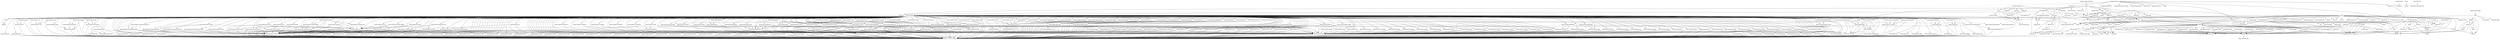 digraph depends {
    node [shape=plaintext]
"alsa-utils-alsamixer" -> "libasound2";
"alsa-utils-alsamixer" -> "libformw5";
"alsa-utils-alsamixer" -> "libmenuw5";
"alsa-utils-alsamixer" -> "libncursesw5";
"alsa-utils-alsamixer" -> "libpanelw5";
"alsa-utils-alsamixer" -> "libtinfo5";
"angstrom-feed-configs" -> "opkg" [style=dotted];
"angstrom-packagegroup-boot" -> "angstrom-version";
"angstrom-packagegroup-boot" -> "packagegroup-boot";
"avahi-daemon" -> "base-files";
"avahi-daemon" -> "base-passwd";
"avahi-daemon" -> "libavahi-common3";
"avahi-daemon" -> "libavahi-core7";
"avahi-daemon" -> "libcap2";
"avahi-daemon" -> "libdaemon0";
"avahi-daemon" -> "libdbus-1-3";
"avahi-daemon" -> "libexpat1";
"avahi-daemon" -> "libnss-mdns" [style=dotted];
"avahi-daemon" -> "shadow";
"avahi-utils" -> "libavahi-client3";
"avahi-utils" -> "libavahi-common3";
"bluez5" -> "libdbus-1-3";
"bluez5" -> "libglib-2.0-0";
"bluez5" -> "libreadline6";
"bluez5" -> "libudev1";
"busybox" -> "busybox-syslog" [style=dotted];
"busybox" -> "busybox-udhcpc" [style=dotted];
"busybox" -> "update-alternatives-opkg";
"busybox-syslog" -> "update-alternatives-opkg";
"connman" -> "bluez5";
"connman" -> "connman-conf" [style=dotted];
"connman" -> "dbus-1";
"connman" -> "iptables";
"connman" -> "libdbus-1-3";
"connman" -> "libglib-2.0-0";
"connman" -> "libgnutls28";
"connman" -> "ofono";
"connman" -> "wpa-supplicant";
"connman-angstrom-settings" -> "connman";
"connman-client" -> "libdbus-1-3";
"connman-client" -> "libglib-2.0-0";
"connman-client" -> "libreadline6";
"cpufreq-tweaks" -> "cpufrequtils";
"dbus-1" -> "base-files";
"dbus-1" -> "base-passwd";
"dbus-1" -> "libdbus-1-3";
"dbus-1" -> "libexpat1";
"dbus-1" -> "libx11-6";
"dbus-1" -> "shadow";
"e2fsprogs-e2fsck" -> "libblkid1";
"e2fsprogs-e2fsck" -> "libcom-err2";
"e2fsprogs-e2fsck" -> "libe2p2";
"e2fsprogs-e2fsck" -> "libext2fs2";
"e2fsprogs-e2fsck" -> "libuuid1";
"fixmac" -> "ranpwd";
"htop" -> "libncursesw5";
"htop" -> "libtinfo5";
"htop" -> "ncurses-terminfo";
"iptables" -> "kernel-module-ip-tables" [style=dotted];
"iptables" -> "kernel-module-ipt-masquerade" [style=dotted];
"iptables" -> "kernel-module-iptable-filter" [style=dotted];
"iptables" -> "kernel-module-iptable-nat" [style=dotted];
"iptables" -> "kernel-module-nf-conntrack" [style=dotted];
"iptables" -> "kernel-module-nf-conntrack-ipv4" [style=dotted];
"iptables" -> "kernel-module-nf-defrag-ipv4" [style=dotted];
"iptables" -> "kernel-module-nf-nat" [style=dotted];
"iptables" -> "kernel-module-x-tables" [style=dotted];
"iw" -> "libnl-3-200";
"iw" -> "libnl-3-genl";
"kbd" -> "update-alternatives-opkg";
"kernel" -> "kernel-4.1.15-yocto-standard";
"kernel-module-8021q" -> "kernel-4.1.15-yocto-standard";
"kernel-module-act-mirred" -> "kernel-4.1.15-yocto-standard";
"kernel-module-af-key" -> "kernel-4.1.15-yocto-standard";
"kernel-module-ah4" -> "kernel-4.1.15-yocto-standard";
"kernel-module-ansi-cprng" -> "kernel-4.1.15-yocto-standard";
"kernel-module-anubis" -> "kernel-4.1.15-yocto-standard";
"kernel-module-arc4" -> "kernel-4.1.15-yocto-standard";
"kernel-module-arp-tables" -> "kernel-4.1.15-yocto-standard";
"kernel-module-arp-tables" -> "kernel-module-x-tables";
"kernel-module-arpt-mangle" -> "kernel-4.1.15-yocto-standard";
"kernel-module-arpt-mangle" -> "kernel-module-x-tables";
"kernel-module-arptable-filter" -> "kernel-4.1.15-yocto-standard";
"kernel-module-arptable-filter" -> "kernel-module-arp-tables";
"kernel-module-arptable-filter" -> "kernel-module-x-tables";
"kernel-module-binfmt-misc" -> "kernel-4.1.15-yocto-standard";
"kernel-module-blowfish-common" -> "kernel-4.1.15-yocto-standard";
"kernel-module-blowfish-generic" -> "kernel-4.1.15-yocto-standard";
"kernel-module-blowfish-generic" -> "kernel-module-blowfish-common";
"kernel-module-bonding" -> "kernel-4.1.15-yocto-standard";
"kernel-module-br-netfilter" -> "kernel-4.1.15-yocto-standard";
"kernel-module-br-netfilter" -> "kernel-module-bridge";
"kernel-module-br-netfilter" -> "kernel-module-llc";
"kernel-module-br-netfilter" -> "kernel-module-stp";
"kernel-module-bridge" -> "kernel-4.1.15-yocto-standard";
"kernel-module-bridge" -> "kernel-module-llc";
"kernel-module-bridge" -> "kernel-module-stp";
"kernel-module-bsd-comp" -> "kernel-4.1.15-yocto-standard";
"kernel-module-bsd-comp" -> "kernel-module-ppp-generic";
"kernel-module-bsd-comp" -> "kernel-module-slhc";
"kernel-module-camellia-generic" -> "kernel-4.1.15-yocto-standard";
"kernel-module-cast-common" -> "kernel-4.1.15-yocto-standard";
"kernel-module-cast5-generic" -> "kernel-4.1.15-yocto-standard";
"kernel-module-cast5-generic" -> "kernel-module-cast-common";
"kernel-module-cast6-generic" -> "kernel-4.1.15-yocto-standard";
"kernel-module-cast6-generic" -> "kernel-module-cast-common";
"kernel-module-cdrom" -> "kernel-4.1.15-yocto-standard";
"kernel-module-cifs" -> "kernel-4.1.15-yocto-standard";
"kernel-module-cmac" -> "kernel-4.1.15-yocto-standard";
"kernel-module-configfs" -> "kernel-4.1.15-yocto-standard";
"kernel-module-crc-ccitt" -> "kernel-4.1.15-yocto-standard";
"kernel-module-crypto-null" -> "kernel-4.1.15-yocto-standard";
"kernel-module-cryptoloop" -> "kernel-4.1.15-yocto-standard";
"kernel-module-cryptoloop" -> "kernel-module-loop";
"kernel-module-ctr" -> "kernel-4.1.15-yocto-standard";
"kernel-module-cuse" -> "kernel-4.1.15-yocto-standard";
"kernel-module-cuse" -> "kernel-module-fuse";
"kernel-module-deflate" -> "kernel-4.1.15-yocto-standard";
"kernel-module-dummy" -> "kernel-4.1.15-yocto-standard";
"kernel-module-ebt-802-3" -> "kernel-4.1.15-yocto-standard";
"kernel-module-ebt-802-3" -> "kernel-module-x-tables";
"kernel-module-ebt-among" -> "kernel-4.1.15-yocto-standard";
"kernel-module-ebt-among" -> "kernel-module-x-tables";
"kernel-module-ebt-arp" -> "kernel-4.1.15-yocto-standard";
"kernel-module-ebt-arp" -> "kernel-module-x-tables";
"kernel-module-ebt-arpreply" -> "kernel-4.1.15-yocto-standard";
"kernel-module-ebt-arpreply" -> "kernel-module-x-tables";
"kernel-module-ebt-dnat" -> "kernel-4.1.15-yocto-standard";
"kernel-module-ebt-dnat" -> "kernel-module-x-tables";
"kernel-module-ebt-ip" -> "kernel-4.1.15-yocto-standard";
"kernel-module-ebt-ip" -> "kernel-module-x-tables";
"kernel-module-ebt-ip6" -> "kernel-4.1.15-yocto-standard";
"kernel-module-ebt-ip6" -> "kernel-module-x-tables";
"kernel-module-ebt-limit" -> "kernel-4.1.15-yocto-standard";
"kernel-module-ebt-limit" -> "kernel-module-x-tables";
"kernel-module-ebt-log" -> "kernel-4.1.15-yocto-standard";
"kernel-module-ebt-log" -> "kernel-module-x-tables";
"kernel-module-ebt-mark" -> "kernel-4.1.15-yocto-standard";
"kernel-module-ebt-mark" -> "kernel-module-x-tables";
"kernel-module-ebt-mark-m" -> "kernel-4.1.15-yocto-standard";
"kernel-module-ebt-mark-m" -> "kernel-module-x-tables";
"kernel-module-ebt-nflog" -> "kernel-4.1.15-yocto-standard";
"kernel-module-ebt-nflog" -> "kernel-module-x-tables";
"kernel-module-ebt-pkttype" -> "kernel-4.1.15-yocto-standard";
"kernel-module-ebt-pkttype" -> "kernel-module-x-tables";
"kernel-module-ebt-redirect" -> "kernel-4.1.15-yocto-standard";
"kernel-module-ebt-redirect" -> "kernel-module-x-tables";
"kernel-module-ebt-snat" -> "kernel-4.1.15-yocto-standard";
"kernel-module-ebt-snat" -> "kernel-module-x-tables";
"kernel-module-ebt-stp" -> "kernel-4.1.15-yocto-standard";
"kernel-module-ebt-stp" -> "kernel-module-x-tables";
"kernel-module-ebt-vlan" -> "kernel-4.1.15-yocto-standard";
"kernel-module-ebt-vlan" -> "kernel-module-x-tables";
"kernel-module-ebtable-broute" -> "kernel-4.1.15-yocto-standard";
"kernel-module-ebtable-broute" -> "kernel-module-bridge";
"kernel-module-ebtable-broute" -> "kernel-module-ebtables";
"kernel-module-ebtable-broute" -> "kernel-module-llc";
"kernel-module-ebtable-broute" -> "kernel-module-stp";
"kernel-module-ebtable-broute" -> "kernel-module-x-tables";
"kernel-module-ebtable-filter" -> "kernel-4.1.15-yocto-standard";
"kernel-module-ebtable-filter" -> "kernel-module-ebtables";
"kernel-module-ebtable-filter" -> "kernel-module-x-tables";
"kernel-module-ebtable-nat" -> "kernel-4.1.15-yocto-standard";
"kernel-module-ebtable-nat" -> "kernel-module-ebtables";
"kernel-module-ebtable-nat" -> "kernel-module-x-tables";
"kernel-module-ebtables" -> "kernel-4.1.15-yocto-standard";
"kernel-module-ebtables" -> "kernel-module-x-tables";
"kernel-module-ecb" -> "kernel-4.1.15-yocto-standard";
"kernel-module-esp4" -> "kernel-4.1.15-yocto-standard";
"kernel-module-fuse" -> "kernel-4.1.15-yocto-standard";
"kernel-module-gre" -> "kernel-4.1.15-yocto-standard";
"kernel-module-i2c-core" -> "kernel-4.1.15-yocto-standard";
"kernel-module-i2c-dev" -> "kernel-4.1.15-yocto-standard";
"kernel-module-i2c-dev" -> "kernel-module-i2c-core";
"kernel-module-i2c-piix4" -> "kernel-4.1.15-yocto-standard";
"kernel-module-i2c-piix4" -> "kernel-module-i2c-core";
"kernel-module-ip-gre" -> "kernel-4.1.15-yocto-standard";
"kernel-module-ip-gre" -> "kernel-module-gre";
"kernel-module-ip-tables" -> "kernel-4.1.15-yocto-standard";
"kernel-module-ip-tables" -> "kernel-module-x-tables";
"kernel-module-ip6-tables" -> "kernel-4.1.15-yocto-standard";
"kernel-module-ip6-tables" -> "kernel-module-x-tables";
"kernel-module-ip6-tunnel" -> "kernel-4.1.15-yocto-standard";
"kernel-module-ip6-tunnel" -> "kernel-module-tunnel6";
"kernel-module-ip6-udp-tunnel" -> "kernel-4.1.15-yocto-standard";
"kernel-module-ip6t-eui64" -> "kernel-4.1.15-yocto-standard";
"kernel-module-ip6t-eui64" -> "kernel-module-x-tables";
"kernel-module-ip6t-frag" -> "kernel-4.1.15-yocto-standard";
"kernel-module-ip6t-frag" -> "kernel-module-x-tables";
"kernel-module-ip6t-hbh" -> "kernel-4.1.15-yocto-standard";
"kernel-module-ip6t-hbh" -> "kernel-module-x-tables";
"kernel-module-ip6t-ipv6header" -> "kernel-4.1.15-yocto-standard";
"kernel-module-ip6t-ipv6header" -> "kernel-module-x-tables";
"kernel-module-ip6t-rt" -> "kernel-4.1.15-yocto-standard";
"kernel-module-ip6t-rt" -> "kernel-module-x-tables";
"kernel-module-ip6table-filter" -> "kernel-4.1.15-yocto-standard";
"kernel-module-ip6table-filter" -> "kernel-module-ip6-tables";
"kernel-module-ip6table-filter" -> "kernel-module-x-tables";
"kernel-module-ip6table-mangle" -> "kernel-4.1.15-yocto-standard";
"kernel-module-ip6table-mangle" -> "kernel-module-ip6-tables";
"kernel-module-ip6table-mangle" -> "kernel-module-x-tables";
"kernel-module-ip6table-raw" -> "kernel-4.1.15-yocto-standard";
"kernel-module-ip6table-raw" -> "kernel-module-ip6-tables";
"kernel-module-ip6table-raw" -> "kernel-module-x-tables";
"kernel-module-ipcomp" -> "kernel-4.1.15-yocto-standard";
"kernel-module-ipcomp" -> "kernel-module-xfrm-ipcomp";
"kernel-module-ipcomp6" -> "kernel-4.1.15-yocto-standard";
"kernel-module-ipcomp6" -> "kernel-module-tunnel6";
"kernel-module-ipcomp6" -> "kernel-module-xfrm-ipcomp";
"kernel-module-ipcomp6" -> "kernel-module-xfrm6-tunnel";
"kernel-module-ipip" -> "kernel-4.1.15-yocto-standard";
"kernel-module-ipt-ah" -> "kernel-4.1.15-yocto-standard";
"kernel-module-ipt-ah" -> "kernel-module-x-tables";
"kernel-module-ipt-clusterip" -> "kernel-4.1.15-yocto-standard";
"kernel-module-ipt-clusterip" -> "kernel-module-nf-conntrack";
"kernel-module-ipt-clusterip" -> "kernel-module-x-tables";
"kernel-module-ipt-ecn" -> "kernel-4.1.15-yocto-standard";
"kernel-module-ipt-ecn" -> "kernel-module-x-tables";
"kernel-module-ipt-reject" -> "kernel-4.1.15-yocto-standard";
"kernel-module-ipt-reject" -> "kernel-module-nf-reject-ipv4";
"kernel-module-ipt-reject" -> "kernel-module-x-tables";
"kernel-module-iptable-filter" -> "kernel-4.1.15-yocto-standard";
"kernel-module-iptable-filter" -> "kernel-module-ip-tables";
"kernel-module-iptable-filter" -> "kernel-module-x-tables";
"kernel-module-iptable-mangle" -> "kernel-4.1.15-yocto-standard";
"kernel-module-iptable-mangle" -> "kernel-module-ip-tables";
"kernel-module-iptable-mangle" -> "kernel-module-x-tables";
"kernel-module-iptable-raw" -> "kernel-4.1.15-yocto-standard";
"kernel-module-iptable-raw" -> "kernel-module-ip-tables";
"kernel-module-iptable-raw" -> "kernel-module-x-tables";
"kernel-module-khazad" -> "kernel-4.1.15-yocto-standard";
"kernel-module-libcrc32c" -> "kernel-4.1.15-yocto-standard";
"kernel-module-llc" -> "kernel-4.1.15-yocto-standard";
"kernel-module-loop" -> "kernel-4.1.15-yocto-standard";
"kernel-module-md4" -> "kernel-4.1.15-yocto-standard";
"kernel-module-michael-mic" -> "kernel-4.1.15-yocto-standard";
"kernel-module-nbd" -> "kernel-4.1.15-yocto-standard";
"kernel-module-nf-conntrack" -> "kernel-4.1.15-yocto-standard";
"kernel-module-nf-conntrack-amanda" -> "kernel-4.1.15-yocto-standard";
"kernel-module-nf-conntrack-amanda" -> "kernel-module-nf-conntrack";
"kernel-module-nf-conntrack-broadcast" -> "kernel-4.1.15-yocto-standard";
"kernel-module-nf-conntrack-broadcast" -> "kernel-module-nf-conntrack";
"kernel-module-nf-conntrack-ftp" -> "kernel-4.1.15-yocto-standard";
"kernel-module-nf-conntrack-ftp" -> "kernel-module-nf-conntrack";
"kernel-module-nf-conntrack-h323" -> "kernel-4.1.15-yocto-standard";
"kernel-module-nf-conntrack-h323" -> "kernel-module-nf-conntrack";
"kernel-module-nf-conntrack-ipv4" -> "kernel-4.1.15-yocto-standard";
"kernel-module-nf-conntrack-ipv4" -> "kernel-module-nf-conntrack";
"kernel-module-nf-conntrack-ipv4" -> "kernel-module-nf-defrag-ipv4";
"kernel-module-nf-conntrack-irc" -> "kernel-4.1.15-yocto-standard";
"kernel-module-nf-conntrack-irc" -> "kernel-module-nf-conntrack";
"kernel-module-nf-conntrack-netbios-ns" -> "kernel-4.1.15-yocto-standard";
"kernel-module-nf-conntrack-netbios-ns" -> "kernel-module-nf-conntrack";
"kernel-module-nf-conntrack-netbios-ns" -> "kernel-module-nf-conntrack-broadcast";
"kernel-module-nf-conntrack-netlink" -> "kernel-4.1.15-yocto-standard";
"kernel-module-nf-conntrack-netlink" -> "kernel-module-nf-conntrack";
"kernel-module-nf-conntrack-netlink" -> "kernel-module-nfnetlink";
"kernel-module-nf-conntrack-pptp" -> "kernel-4.1.15-yocto-standard";
"kernel-module-nf-conntrack-pptp" -> "kernel-module-nf-conntrack";
"kernel-module-nf-conntrack-pptp" -> "kernel-module-nf-conntrack-proto-gre";
"kernel-module-nf-conntrack-proto-gre" -> "kernel-4.1.15-yocto-standard";
"kernel-module-nf-conntrack-proto-gre" -> "kernel-module-nf-conntrack";
"kernel-module-nf-conntrack-proto-sctp" -> "kernel-4.1.15-yocto-standard";
"kernel-module-nf-conntrack-proto-sctp" -> "kernel-module-nf-conntrack";
"kernel-module-nf-conntrack-proto-udplite" -> "kernel-4.1.15-yocto-standard";
"kernel-module-nf-conntrack-proto-udplite" -> "kernel-module-nf-conntrack";
"kernel-module-nf-conntrack-sane" -> "kernel-4.1.15-yocto-standard";
"kernel-module-nf-conntrack-sane" -> "kernel-module-nf-conntrack";
"kernel-module-nf-conntrack-sip" -> "kernel-4.1.15-yocto-standard";
"kernel-module-nf-conntrack-sip" -> "kernel-module-nf-conntrack";
"kernel-module-nf-conntrack-tftp" -> "kernel-4.1.15-yocto-standard";
"kernel-module-nf-conntrack-tftp" -> "kernel-module-nf-conntrack";
"kernel-module-nf-defrag-ipv4" -> "kernel-4.1.15-yocto-standard";
"kernel-module-nf-nat" -> "kernel-4.1.15-yocto-standard";
"kernel-module-nf-nat" -> "kernel-module-nf-conntrack";
"kernel-module-nf-nat-amanda" -> "kernel-4.1.15-yocto-standard";
"kernel-module-nf-nat-amanda" -> "kernel-module-nf-conntrack";
"kernel-module-nf-nat-amanda" -> "kernel-module-nf-conntrack-amanda";
"kernel-module-nf-nat-amanda" -> "kernel-module-nf-nat";
"kernel-module-nf-nat-ftp" -> "kernel-4.1.15-yocto-standard";
"kernel-module-nf-nat-ftp" -> "kernel-module-nf-conntrack";
"kernel-module-nf-nat-ftp" -> "kernel-module-nf-conntrack-ftp";
"kernel-module-nf-nat-ftp" -> "kernel-module-nf-nat";
"kernel-module-nf-nat-h323" -> "kernel-4.1.15-yocto-standard";
"kernel-module-nf-nat-h323" -> "kernel-module-nf-conntrack";
"kernel-module-nf-nat-h323" -> "kernel-module-nf-conntrack-h323";
"kernel-module-nf-nat-h323" -> "kernel-module-nf-nat";
"kernel-module-nf-nat-ipv4" -> "kernel-4.1.15-yocto-standard";
"kernel-module-nf-nat-ipv4" -> "kernel-module-nf-conntrack";
"kernel-module-nf-nat-ipv4" -> "kernel-module-nf-nat";
"kernel-module-nf-nat-irc" -> "kernel-4.1.15-yocto-standard";
"kernel-module-nf-nat-irc" -> "kernel-module-nf-conntrack";
"kernel-module-nf-nat-irc" -> "kernel-module-nf-conntrack-irc";
"kernel-module-nf-nat-irc" -> "kernel-module-nf-nat";
"kernel-module-nf-nat-pptp" -> "kernel-4.1.15-yocto-standard";
"kernel-module-nf-nat-pptp" -> "kernel-module-nf-conntrack";
"kernel-module-nf-nat-pptp" -> "kernel-module-nf-conntrack-pptp";
"kernel-module-nf-nat-pptp" -> "kernel-module-nf-conntrack-proto-gre";
"kernel-module-nf-nat-pptp" -> "kernel-module-nf-nat";
"kernel-module-nf-nat-pptp" -> "kernel-module-nf-nat-proto-gre";
"kernel-module-nf-nat-proto-gre" -> "kernel-4.1.15-yocto-standard";
"kernel-module-nf-nat-proto-gre" -> "kernel-module-nf-conntrack";
"kernel-module-nf-nat-proto-gre" -> "kernel-module-nf-nat";
"kernel-module-nf-nat-proto-sctp" -> "kernel-4.1.15-yocto-standard";
"kernel-module-nf-nat-proto-sctp" -> "kernel-module-libcrc32c";
"kernel-module-nf-nat-proto-sctp" -> "kernel-module-nf-conntrack";
"kernel-module-nf-nat-proto-sctp" -> "kernel-module-nf-nat";
"kernel-module-nf-nat-proto-udplite" -> "kernel-4.1.15-yocto-standard";
"kernel-module-nf-nat-proto-udplite" -> "kernel-module-nf-conntrack";
"kernel-module-nf-nat-proto-udplite" -> "kernel-module-nf-nat";
"kernel-module-nf-nat-sip" -> "kernel-4.1.15-yocto-standard";
"kernel-module-nf-nat-sip" -> "kernel-module-nf-conntrack";
"kernel-module-nf-nat-sip" -> "kernel-module-nf-conntrack-sip";
"kernel-module-nf-nat-sip" -> "kernel-module-nf-nat";
"kernel-module-nf-nat-tftp" -> "kernel-4.1.15-yocto-standard";
"kernel-module-nf-nat-tftp" -> "kernel-module-nf-conntrack";
"kernel-module-nf-nat-tftp" -> "kernel-module-nf-conntrack-tftp";
"kernel-module-nf-nat-tftp" -> "kernel-module-nf-nat";
"kernel-module-nf-reject-ipv4" -> "kernel-4.1.15-yocto-standard";
"kernel-module-nfnetlink" -> "kernel-4.1.15-yocto-standard";
"kernel-module-nfnetlink-log" -> "kernel-4.1.15-yocto-standard";
"kernel-module-nfnetlink-log" -> "kernel-module-nfnetlink";
"kernel-module-nfnetlink-queue" -> "kernel-4.1.15-yocto-standard";
"kernel-module-nfnetlink-queue" -> "kernel-module-nfnetlink";
"kernel-module-nfsd" -> "kernel-4.1.15-yocto-standard";
"kernel-module-nls-ascii" -> "kernel-4.1.15-yocto-standard";
"kernel-module-nls-cp1250" -> "kernel-4.1.15-yocto-standard";
"kernel-module-nls-cp1251" -> "kernel-4.1.15-yocto-standard";
"kernel-module-nls-cp1255" -> "kernel-4.1.15-yocto-standard";
"kernel-module-nls-cp437" -> "kernel-4.1.15-yocto-standard";
"kernel-module-nls-cp737" -> "kernel-4.1.15-yocto-standard";
"kernel-module-nls-cp775" -> "kernel-4.1.15-yocto-standard";
"kernel-module-nls-cp850" -> "kernel-4.1.15-yocto-standard";
"kernel-module-nls-cp852" -> "kernel-4.1.15-yocto-standard";
"kernel-module-nls-cp855" -> "kernel-4.1.15-yocto-standard";
"kernel-module-nls-cp857" -> "kernel-4.1.15-yocto-standard";
"kernel-module-nls-cp860" -> "kernel-4.1.15-yocto-standard";
"kernel-module-nls-cp861" -> "kernel-4.1.15-yocto-standard";
"kernel-module-nls-cp862" -> "kernel-4.1.15-yocto-standard";
"kernel-module-nls-cp863" -> "kernel-4.1.15-yocto-standard";
"kernel-module-nls-cp864" -> "kernel-4.1.15-yocto-standard";
"kernel-module-nls-cp865" -> "kernel-4.1.15-yocto-standard";
"kernel-module-nls-cp866" -> "kernel-4.1.15-yocto-standard";
"kernel-module-nls-cp869" -> "kernel-4.1.15-yocto-standard";
"kernel-module-nls-cp874" -> "kernel-4.1.15-yocto-standard";
"kernel-module-nls-cp932" -> "kernel-4.1.15-yocto-standard";
"kernel-module-nls-cp936" -> "kernel-4.1.15-yocto-standard";
"kernel-module-nls-cp949" -> "kernel-4.1.15-yocto-standard";
"kernel-module-nls-cp950" -> "kernel-4.1.15-yocto-standard";
"kernel-module-nls-euc-jp" -> "kernel-4.1.15-yocto-standard";
"kernel-module-nls-iso8859-1" -> "kernel-4.1.15-yocto-standard";
"kernel-module-nls-iso8859-13" -> "kernel-4.1.15-yocto-standard";
"kernel-module-nls-iso8859-14" -> "kernel-4.1.15-yocto-standard";
"kernel-module-nls-iso8859-15" -> "kernel-4.1.15-yocto-standard";
"kernel-module-nls-iso8859-2" -> "kernel-4.1.15-yocto-standard";
"kernel-module-nls-iso8859-3" -> "kernel-4.1.15-yocto-standard";
"kernel-module-nls-iso8859-4" -> "kernel-4.1.15-yocto-standard";
"kernel-module-nls-iso8859-5" -> "kernel-4.1.15-yocto-standard";
"kernel-module-nls-iso8859-6" -> "kernel-4.1.15-yocto-standard";
"kernel-module-nls-iso8859-7" -> "kernel-4.1.15-yocto-standard";
"kernel-module-nls-iso8859-9" -> "kernel-4.1.15-yocto-standard";
"kernel-module-nls-koi8-r" -> "kernel-4.1.15-yocto-standard";
"kernel-module-nls-koi8-ru" -> "kernel-4.1.15-yocto-standard";
"kernel-module-nls-koi8-u" -> "kernel-4.1.15-yocto-standard";
"kernel-module-nls-utf8" -> "kernel-4.1.15-yocto-standard";
"kernel-module-p8022" -> "kernel-4.1.15-yocto-standard";
"kernel-module-p8022" -> "kernel-module-llc";
"kernel-module-parport" -> "kernel-4.1.15-yocto-standard";
"kernel-module-parport-pc" -> "kernel-4.1.15-yocto-standard";
"kernel-module-parport-pc" -> "kernel-module-parport";
"kernel-module-pktgen" -> "kernel-4.1.15-yocto-standard";
"kernel-module-ppp-async" -> "kernel-4.1.15-yocto-standard";
"kernel-module-ppp-async" -> "kernel-module-crc-ccitt";
"kernel-module-ppp-async" -> "kernel-module-ppp-generic";
"kernel-module-ppp-async" -> "kernel-module-slhc";
"kernel-module-ppp-deflate" -> "kernel-4.1.15-yocto-standard";
"kernel-module-ppp-deflate" -> "kernel-module-ppp-generic";
"kernel-module-ppp-deflate" -> "kernel-module-slhc";
"kernel-module-ppp-generic" -> "kernel-4.1.15-yocto-standard";
"kernel-module-ppp-generic" -> "kernel-module-slhc";
"kernel-module-ppp-synctty" -> "kernel-4.1.15-yocto-standard";
"kernel-module-ppp-synctty" -> "kernel-module-ppp-generic";
"kernel-module-ppp-synctty" -> "kernel-module-slhc";
"kernel-module-pppoe" -> "kernel-4.1.15-yocto-standard";
"kernel-module-pppoe" -> "kernel-module-ppp-generic";
"kernel-module-pppoe" -> "kernel-module-pppox";
"kernel-module-pppoe" -> "kernel-module-slhc";
"kernel-module-pppox" -> "kernel-4.1.15-yocto-standard";
"kernel-module-pppox" -> "kernel-module-ppp-generic";
"kernel-module-pppox" -> "kernel-module-slhc";
"kernel-module-psnap" -> "kernel-4.1.15-yocto-standard";
"kernel-module-psnap" -> "kernel-module-llc";
"kernel-module-rng-core" -> "kernel-4.1.15-yocto-standard";
"kernel-module-romfs" -> "kernel-4.1.15-yocto-standard";
"kernel-module-rpcsec-gss-krb5" -> "kernel-4.1.15-yocto-standard";
"kernel-module-sch-cbq" -> "kernel-4.1.15-yocto-standard";
"kernel-module-sch-codel" -> "kernel-4.1.15-yocto-standard";
"kernel-module-sch-dsmark" -> "kernel-4.1.15-yocto-standard";
"kernel-module-sch-gred" -> "kernel-4.1.15-yocto-standard";
"kernel-module-sch-hfsc" -> "kernel-4.1.15-yocto-standard";
"kernel-module-sch-htb" -> "kernel-4.1.15-yocto-standard";
"kernel-module-sch-ingress" -> "kernel-4.1.15-yocto-standard";
"kernel-module-sch-netem" -> "kernel-4.1.15-yocto-standard";
"kernel-module-sch-prio" -> "kernel-4.1.15-yocto-standard";
"kernel-module-sch-red" -> "kernel-4.1.15-yocto-standard";
"kernel-module-sch-sfq" -> "kernel-4.1.15-yocto-standard";
"kernel-module-sch-tbf" -> "kernel-4.1.15-yocto-standard";
"kernel-module-sch-teql" -> "kernel-4.1.15-yocto-standard";
"kernel-module-scsi-mod" -> "kernel-4.1.15-yocto-standard";
"kernel-module-sctp" -> "kernel-4.1.15-yocto-standard";
"kernel-module-sctp" -> "kernel-module-libcrc32c";
"kernel-module-sd-mod" -> "kernel-4.1.15-yocto-standard";
"kernel-module-sd-mod" -> "kernel-module-scsi-mod";
"kernel-module-seqiv" -> "kernel-4.1.15-yocto-standard";
"kernel-module-serpent-generic" -> "kernel-4.1.15-yocto-standard";
"kernel-module-sg" -> "kernel-4.1.15-yocto-standard";
"kernel-module-sg" -> "kernel-module-scsi-mod";
"kernel-module-sha256-generic" -> "kernel-4.1.15-yocto-standard";
"kernel-module-sha512-generic" -> "kernel-4.1.15-yocto-standard";
"kernel-module-slhc" -> "kernel-4.1.15-yocto-standard";
"kernel-module-slip" -> "kernel-4.1.15-yocto-standard";
"kernel-module-slip" -> "kernel-module-slhc";
"kernel-module-softdog" -> "kernel-4.1.15-yocto-standard";
"kernel-module-sr-mod" -> "kernel-4.1.15-yocto-standard";
"kernel-module-sr-mod" -> "kernel-module-cdrom";
"kernel-module-sr-mod" -> "kernel-module-scsi-mod";
"kernel-module-stp" -> "kernel-4.1.15-yocto-standard";
"kernel-module-stp" -> "kernel-module-llc";
"kernel-module-tcrypt" -> "kernel-4.1.15-yocto-standard";
"kernel-module-tea" -> "kernel-4.1.15-yocto-standard";
"kernel-module-tipc" -> "kernel-4.1.15-yocto-standard";
"kernel-module-tipc" -> "kernel-module-ip6-udp-tunnel";
"kernel-module-tipc" -> "kernel-module-udp-tunnel";
"kernel-module-ts-bm" -> "kernel-4.1.15-yocto-standard";
"kernel-module-ts-fsm" -> "kernel-4.1.15-yocto-standard";
"kernel-module-ts-kmp" -> "kernel-4.1.15-yocto-standard";
"kernel-module-tun" -> "kernel-4.1.15-yocto-standard";
"kernel-module-tunnel6" -> "kernel-4.1.15-yocto-standard";
"kernel-module-twofish-common" -> "kernel-4.1.15-yocto-standard";
"kernel-module-twofish-generic" -> "kernel-4.1.15-yocto-standard";
"kernel-module-twofish-generic" -> "kernel-module-twofish-common";
"kernel-module-udp-tunnel" -> "kernel-4.1.15-yocto-standard";
"kernel-module-usb-storage" -> "kernel-4.1.15-yocto-standard";
"kernel-module-usb-storage" -> "kernel-module-scsi-mod";
"kernel-module-wp512" -> "kernel-4.1.15-yocto-standard";
"kernel-module-x-tables" -> "kernel-4.1.15-yocto-standard";
"kernel-module-xcbc" -> "kernel-4.1.15-yocto-standard";
"kernel-module-xfrm-ipcomp" -> "kernel-4.1.15-yocto-standard";
"kernel-module-xfrm-user" -> "kernel-4.1.15-yocto-standard";
"kernel-module-xfrm4-tunnel" -> "kernel-4.1.15-yocto-standard";
"kernel-module-xfrm6-tunnel" -> "kernel-4.1.15-yocto-standard";
"kernel-module-xfrm6-tunnel" -> "kernel-module-tunnel6";
"kernel-module-xt-classify" -> "kernel-4.1.15-yocto-standard";
"kernel-module-xt-classify" -> "kernel-module-x-tables";
"kernel-module-xt-comment" -> "kernel-4.1.15-yocto-standard";
"kernel-module-xt-comment" -> "kernel-module-x-tables";
"kernel-module-xt-connbytes" -> "kernel-4.1.15-yocto-standard";
"kernel-module-xt-connbytes" -> "kernel-module-nf-conntrack";
"kernel-module-xt-connbytes" -> "kernel-module-x-tables";
"kernel-module-xt-connlimit" -> "kernel-4.1.15-yocto-standard";
"kernel-module-xt-connlimit" -> "kernel-module-nf-conntrack";
"kernel-module-xt-connlimit" -> "kernel-module-x-tables";
"kernel-module-xt-connmark" -> "kernel-4.1.15-yocto-standard";
"kernel-module-xt-connmark" -> "kernel-module-nf-conntrack";
"kernel-module-xt-connmark" -> "kernel-module-x-tables";
"kernel-module-xt-conntrack" -> "kernel-4.1.15-yocto-standard";
"kernel-module-xt-conntrack" -> "kernel-module-nf-conntrack";
"kernel-module-xt-conntrack" -> "kernel-module-x-tables";
"kernel-module-xt-ct" -> "kernel-4.1.15-yocto-standard";
"kernel-module-xt-ct" -> "kernel-module-nf-conntrack";
"kernel-module-xt-ct" -> "kernel-module-x-tables";
"kernel-module-xt-dccp" -> "kernel-4.1.15-yocto-standard";
"kernel-module-xt-dccp" -> "kernel-module-x-tables";
"kernel-module-xt-dscp" -> "kernel-4.1.15-yocto-standard";
"kernel-module-xt-dscp" -> "kernel-module-x-tables";
"kernel-module-xt-ecn" -> "kernel-4.1.15-yocto-standard";
"kernel-module-xt-ecn" -> "kernel-module-x-tables";
"kernel-module-xt-esp" -> "kernel-4.1.15-yocto-standard";
"kernel-module-xt-esp" -> "kernel-module-x-tables";
"kernel-module-xt-hashlimit" -> "kernel-4.1.15-yocto-standard";
"kernel-module-xt-hashlimit" -> "kernel-module-x-tables";
"kernel-module-xt-helper" -> "kernel-4.1.15-yocto-standard";
"kernel-module-xt-helper" -> "kernel-module-nf-conntrack";
"kernel-module-xt-helper" -> "kernel-module-x-tables";
"kernel-module-xt-hl" -> "kernel-4.1.15-yocto-standard";
"kernel-module-xt-hl" -> "kernel-module-x-tables";
"kernel-module-xt-length" -> "kernel-4.1.15-yocto-standard";
"kernel-module-xt-length" -> "kernel-module-x-tables";
"kernel-module-xt-limit" -> "kernel-4.1.15-yocto-standard";
"kernel-module-xt-limit" -> "kernel-module-x-tables";
"kernel-module-xt-mac" -> "kernel-4.1.15-yocto-standard";
"kernel-module-xt-mac" -> "kernel-module-x-tables";
"kernel-module-xt-mark" -> "kernel-4.1.15-yocto-standard";
"kernel-module-xt-mark" -> "kernel-module-x-tables";
"kernel-module-xt-multiport" -> "kernel-4.1.15-yocto-standard";
"kernel-module-xt-multiport" -> "kernel-module-x-tables";
"kernel-module-xt-nflog" -> "kernel-4.1.15-yocto-standard";
"kernel-module-xt-nflog" -> "kernel-module-nfnetlink";
"kernel-module-xt-nflog" -> "kernel-module-nfnetlink-log";
"kernel-module-xt-nflog" -> "kernel-module-x-tables";
"kernel-module-xt-nfqueue" -> "kernel-4.1.15-yocto-standard";
"kernel-module-xt-nfqueue" -> "kernel-module-x-tables";
"kernel-module-xt-pkttype" -> "kernel-4.1.15-yocto-standard";
"kernel-module-xt-pkttype" -> "kernel-module-x-tables";
"kernel-module-xt-policy" -> "kernel-4.1.15-yocto-standard";
"kernel-module-xt-policy" -> "kernel-module-x-tables";
"kernel-module-xt-quota" -> "kernel-4.1.15-yocto-standard";
"kernel-module-xt-quota" -> "kernel-module-x-tables";
"kernel-module-xt-realm" -> "kernel-4.1.15-yocto-standard";
"kernel-module-xt-realm" -> "kernel-module-x-tables";
"kernel-module-xt-sctp" -> "kernel-4.1.15-yocto-standard";
"kernel-module-xt-sctp" -> "kernel-module-x-tables";
"kernel-module-xt-state" -> "kernel-4.1.15-yocto-standard";
"kernel-module-xt-state" -> "kernel-module-nf-conntrack";
"kernel-module-xt-state" -> "kernel-module-x-tables";
"kernel-module-xt-statistic" -> "kernel-4.1.15-yocto-standard";
"kernel-module-xt-statistic" -> "kernel-module-x-tables";
"kernel-module-xt-string" -> "kernel-4.1.15-yocto-standard";
"kernel-module-xt-string" -> "kernel-module-x-tables";
"kernel-module-xt-tcpmss" -> "kernel-4.1.15-yocto-standard";
"kernel-module-xt-tcpmss" -> "kernel-module-x-tables";
"kernel-module-xt-tcpudp" -> "kernel-4.1.15-yocto-standard";
"kernel-module-xt-tcpudp" -> "kernel-module-x-tables";
"kernel-module-xt-trace" -> "kernel-4.1.15-yocto-standard";
"kernel-module-xt-trace" -> "kernel-module-x-tables";
"kernel-module-xt-u32" -> "kernel-4.1.15-yocto-standard";
"kernel-module-xt-u32" -> "kernel-module-x-tables";
"kernel-modules" -> "kernel-module-8021q";
"kernel-modules" -> "kernel-module-act-mirred";
"kernel-modules" -> "kernel-module-af-key";
"kernel-modules" -> "kernel-module-ah4";
"kernel-modules" -> "kernel-module-ansi-cprng";
"kernel-modules" -> "kernel-module-anubis";
"kernel-modules" -> "kernel-module-arc4";
"kernel-modules" -> "kernel-module-arp-tables";
"kernel-modules" -> "kernel-module-arpt-mangle";
"kernel-modules" -> "kernel-module-arptable-filter";
"kernel-modules" -> "kernel-module-binfmt-misc";
"kernel-modules" -> "kernel-module-blowfish-common";
"kernel-modules" -> "kernel-module-blowfish-generic";
"kernel-modules" -> "kernel-module-bonding";
"kernel-modules" -> "kernel-module-br-netfilter";
"kernel-modules" -> "kernel-module-bridge";
"kernel-modules" -> "kernel-module-bsd-comp";
"kernel-modules" -> "kernel-module-camellia-generic";
"kernel-modules" -> "kernel-module-cast-common";
"kernel-modules" -> "kernel-module-cast5-generic";
"kernel-modules" -> "kernel-module-cast6-generic";
"kernel-modules" -> "kernel-module-cdrom";
"kernel-modules" -> "kernel-module-cifs";
"kernel-modules" -> "kernel-module-cmac";
"kernel-modules" -> "kernel-module-configfs";
"kernel-modules" -> "kernel-module-crc-ccitt";
"kernel-modules" -> "kernel-module-crypto-null";
"kernel-modules" -> "kernel-module-cryptoloop";
"kernel-modules" -> "kernel-module-ctr";
"kernel-modules" -> "kernel-module-cuse";
"kernel-modules" -> "kernel-module-deflate";
"kernel-modules" -> "kernel-module-dummy";
"kernel-modules" -> "kernel-module-ebt-802-3";
"kernel-modules" -> "kernel-module-ebt-among";
"kernel-modules" -> "kernel-module-ebt-arp";
"kernel-modules" -> "kernel-module-ebt-arpreply";
"kernel-modules" -> "kernel-module-ebt-dnat";
"kernel-modules" -> "kernel-module-ebt-ip";
"kernel-modules" -> "kernel-module-ebt-ip6";
"kernel-modules" -> "kernel-module-ebt-limit";
"kernel-modules" -> "kernel-module-ebt-log";
"kernel-modules" -> "kernel-module-ebt-mark";
"kernel-modules" -> "kernel-module-ebt-mark-m";
"kernel-modules" -> "kernel-module-ebt-nflog";
"kernel-modules" -> "kernel-module-ebt-pkttype";
"kernel-modules" -> "kernel-module-ebt-redirect";
"kernel-modules" -> "kernel-module-ebt-snat";
"kernel-modules" -> "kernel-module-ebt-stp";
"kernel-modules" -> "kernel-module-ebt-vlan";
"kernel-modules" -> "kernel-module-ebtable-broute";
"kernel-modules" -> "kernel-module-ebtable-filter";
"kernel-modules" -> "kernel-module-ebtable-nat";
"kernel-modules" -> "kernel-module-ebtables";
"kernel-modules" -> "kernel-module-ecb";
"kernel-modules" -> "kernel-module-esp4";
"kernel-modules" -> "kernel-module-fuse";
"kernel-modules" -> "kernel-module-gre";
"kernel-modules" -> "kernel-module-i2c-core";
"kernel-modules" -> "kernel-module-i2c-dev";
"kernel-modules" -> "kernel-module-i2c-piix4";
"kernel-modules" -> "kernel-module-ip-gre";
"kernel-modules" -> "kernel-module-ip-tables";
"kernel-modules" -> "kernel-module-ip6-tables";
"kernel-modules" -> "kernel-module-ip6-tunnel";
"kernel-modules" -> "kernel-module-ip6-udp-tunnel";
"kernel-modules" -> "kernel-module-ip6t-eui64";
"kernel-modules" -> "kernel-module-ip6t-frag";
"kernel-modules" -> "kernel-module-ip6t-hbh";
"kernel-modules" -> "kernel-module-ip6t-ipv6header";
"kernel-modules" -> "kernel-module-ip6t-rt";
"kernel-modules" -> "kernel-module-ip6table-filter";
"kernel-modules" -> "kernel-module-ip6table-mangle";
"kernel-modules" -> "kernel-module-ip6table-raw";
"kernel-modules" -> "kernel-module-ipcomp";
"kernel-modules" -> "kernel-module-ipcomp6";
"kernel-modules" -> "kernel-module-ipip";
"kernel-modules" -> "kernel-module-ipt-ah";
"kernel-modules" -> "kernel-module-ipt-clusterip";
"kernel-modules" -> "kernel-module-ipt-ecn";
"kernel-modules" -> "kernel-module-ipt-reject";
"kernel-modules" -> "kernel-module-iptable-filter";
"kernel-modules" -> "kernel-module-iptable-mangle";
"kernel-modules" -> "kernel-module-iptable-raw";
"kernel-modules" -> "kernel-module-khazad";
"kernel-modules" -> "kernel-module-libcrc32c";
"kernel-modules" -> "kernel-module-llc";
"kernel-modules" -> "kernel-module-loop";
"kernel-modules" -> "kernel-module-md4";
"kernel-modules" -> "kernel-module-michael-mic";
"kernel-modules" -> "kernel-module-nbd";
"kernel-modules" -> "kernel-module-nf-conntrack";
"kernel-modules" -> "kernel-module-nf-conntrack-amanda";
"kernel-modules" -> "kernel-module-nf-conntrack-broadcast";
"kernel-modules" -> "kernel-module-nf-conntrack-ftp";
"kernel-modules" -> "kernel-module-nf-conntrack-h323";
"kernel-modules" -> "kernel-module-nf-conntrack-ipv4";
"kernel-modules" -> "kernel-module-nf-conntrack-irc";
"kernel-modules" -> "kernel-module-nf-conntrack-netbios-ns";
"kernel-modules" -> "kernel-module-nf-conntrack-netlink";
"kernel-modules" -> "kernel-module-nf-conntrack-pptp";
"kernel-modules" -> "kernel-module-nf-conntrack-proto-gre";
"kernel-modules" -> "kernel-module-nf-conntrack-proto-sctp";
"kernel-modules" -> "kernel-module-nf-conntrack-proto-udplite";
"kernel-modules" -> "kernel-module-nf-conntrack-sane";
"kernel-modules" -> "kernel-module-nf-conntrack-sip";
"kernel-modules" -> "kernel-module-nf-conntrack-tftp";
"kernel-modules" -> "kernel-module-nf-defrag-ipv4";
"kernel-modules" -> "kernel-module-nf-nat";
"kernel-modules" -> "kernel-module-nf-nat-amanda";
"kernel-modules" -> "kernel-module-nf-nat-ftp";
"kernel-modules" -> "kernel-module-nf-nat-h323";
"kernel-modules" -> "kernel-module-nf-nat-ipv4";
"kernel-modules" -> "kernel-module-nf-nat-irc";
"kernel-modules" -> "kernel-module-nf-nat-pptp";
"kernel-modules" -> "kernel-module-nf-nat-proto-gre";
"kernel-modules" -> "kernel-module-nf-nat-proto-sctp";
"kernel-modules" -> "kernel-module-nf-nat-proto-udplite";
"kernel-modules" -> "kernel-module-nf-nat-sip";
"kernel-modules" -> "kernel-module-nf-nat-tftp";
"kernel-modules" -> "kernel-module-nf-reject-ipv4";
"kernel-modules" -> "kernel-module-nfnetlink";
"kernel-modules" -> "kernel-module-nfnetlink-log";
"kernel-modules" -> "kernel-module-nfnetlink-queue";
"kernel-modules" -> "kernel-module-nfsd";
"kernel-modules" -> "kernel-module-nls-ascii";
"kernel-modules" -> "kernel-module-nls-cp1250";
"kernel-modules" -> "kernel-module-nls-cp1251";
"kernel-modules" -> "kernel-module-nls-cp1255";
"kernel-modules" -> "kernel-module-nls-cp437";
"kernel-modules" -> "kernel-module-nls-cp737";
"kernel-modules" -> "kernel-module-nls-cp775";
"kernel-modules" -> "kernel-module-nls-cp850";
"kernel-modules" -> "kernel-module-nls-cp852";
"kernel-modules" -> "kernel-module-nls-cp855";
"kernel-modules" -> "kernel-module-nls-cp857";
"kernel-modules" -> "kernel-module-nls-cp860";
"kernel-modules" -> "kernel-module-nls-cp861";
"kernel-modules" -> "kernel-module-nls-cp862";
"kernel-modules" -> "kernel-module-nls-cp863";
"kernel-modules" -> "kernel-module-nls-cp864";
"kernel-modules" -> "kernel-module-nls-cp865";
"kernel-modules" -> "kernel-module-nls-cp866";
"kernel-modules" -> "kernel-module-nls-cp869";
"kernel-modules" -> "kernel-module-nls-cp874";
"kernel-modules" -> "kernel-module-nls-cp932";
"kernel-modules" -> "kernel-module-nls-cp936";
"kernel-modules" -> "kernel-module-nls-cp949";
"kernel-modules" -> "kernel-module-nls-cp950";
"kernel-modules" -> "kernel-module-nls-euc-jp";
"kernel-modules" -> "kernel-module-nls-iso8859-1";
"kernel-modules" -> "kernel-module-nls-iso8859-13";
"kernel-modules" -> "kernel-module-nls-iso8859-14";
"kernel-modules" -> "kernel-module-nls-iso8859-15";
"kernel-modules" -> "kernel-module-nls-iso8859-2";
"kernel-modules" -> "kernel-module-nls-iso8859-3";
"kernel-modules" -> "kernel-module-nls-iso8859-4";
"kernel-modules" -> "kernel-module-nls-iso8859-5";
"kernel-modules" -> "kernel-module-nls-iso8859-6";
"kernel-modules" -> "kernel-module-nls-iso8859-7";
"kernel-modules" -> "kernel-module-nls-iso8859-9";
"kernel-modules" -> "kernel-module-nls-koi8-r";
"kernel-modules" -> "kernel-module-nls-koi8-ru";
"kernel-modules" -> "kernel-module-nls-koi8-u";
"kernel-modules" -> "kernel-module-nls-utf8";
"kernel-modules" -> "kernel-module-p8022";
"kernel-modules" -> "kernel-module-parport";
"kernel-modules" -> "kernel-module-parport-pc";
"kernel-modules" -> "kernel-module-pktgen";
"kernel-modules" -> "kernel-module-ppp-async";
"kernel-modules" -> "kernel-module-ppp-deflate";
"kernel-modules" -> "kernel-module-ppp-generic";
"kernel-modules" -> "kernel-module-ppp-synctty";
"kernel-modules" -> "kernel-module-pppoe";
"kernel-modules" -> "kernel-module-pppox";
"kernel-modules" -> "kernel-module-psnap";
"kernel-modules" -> "kernel-module-rng-core";
"kernel-modules" -> "kernel-module-romfs";
"kernel-modules" -> "kernel-module-rpcsec-gss-krb5";
"kernel-modules" -> "kernel-module-sch-cbq";
"kernel-modules" -> "kernel-module-sch-codel";
"kernel-modules" -> "kernel-module-sch-dsmark";
"kernel-modules" -> "kernel-module-sch-gred";
"kernel-modules" -> "kernel-module-sch-hfsc";
"kernel-modules" -> "kernel-module-sch-htb";
"kernel-modules" -> "kernel-module-sch-ingress";
"kernel-modules" -> "kernel-module-sch-netem";
"kernel-modules" -> "kernel-module-sch-prio";
"kernel-modules" -> "kernel-module-sch-red";
"kernel-modules" -> "kernel-module-sch-sfq";
"kernel-modules" -> "kernel-module-sch-tbf";
"kernel-modules" -> "kernel-module-sch-teql";
"kernel-modules" -> "kernel-module-scsi-mod";
"kernel-modules" -> "kernel-module-sctp";
"kernel-modules" -> "kernel-module-sd-mod";
"kernel-modules" -> "kernel-module-seqiv";
"kernel-modules" -> "kernel-module-serpent-generic";
"kernel-modules" -> "kernel-module-sg";
"kernel-modules" -> "kernel-module-sha256-generic";
"kernel-modules" -> "kernel-module-sha512-generic";
"kernel-modules" -> "kernel-module-slhc";
"kernel-modules" -> "kernel-module-slip";
"kernel-modules" -> "kernel-module-softdog";
"kernel-modules" -> "kernel-module-sr-mod";
"kernel-modules" -> "kernel-module-stp";
"kernel-modules" -> "kernel-module-tcrypt";
"kernel-modules" -> "kernel-module-tea";
"kernel-modules" -> "kernel-module-tipc";
"kernel-modules" -> "kernel-module-ts-bm";
"kernel-modules" -> "kernel-module-ts-fsm";
"kernel-modules" -> "kernel-module-ts-kmp";
"kernel-modules" -> "kernel-module-tun";
"kernel-modules" -> "kernel-module-tunnel6";
"kernel-modules" -> "kernel-module-twofish-common";
"kernel-modules" -> "kernel-module-twofish-generic";
"kernel-modules" -> "kernel-module-udp-tunnel";
"kernel-modules" -> "kernel-module-usb-storage";
"kernel-modules" -> "kernel-module-wp512";
"kernel-modules" -> "kernel-module-x-tables";
"kernel-modules" -> "kernel-module-xcbc";
"kernel-modules" -> "kernel-module-xfrm-ipcomp";
"kernel-modules" -> "kernel-module-xfrm-user";
"kernel-modules" -> "kernel-module-xfrm4-tunnel";
"kernel-modules" -> "kernel-module-xfrm6-tunnel";
"kernel-modules" -> "kernel-module-xt-classify";
"kernel-modules" -> "kernel-module-xt-comment";
"kernel-modules" -> "kernel-module-xt-connbytes";
"kernel-modules" -> "kernel-module-xt-connlimit";
"kernel-modules" -> "kernel-module-xt-connmark";
"kernel-modules" -> "kernel-module-xt-conntrack";
"kernel-modules" -> "kernel-module-xt-ct";
"kernel-modules" -> "kernel-module-xt-dccp";
"kernel-modules" -> "kernel-module-xt-dscp";
"kernel-modules" -> "kernel-module-xt-ecn";
"kernel-modules" -> "kernel-module-xt-esp";
"kernel-modules" -> "kernel-module-xt-hashlimit";
"kernel-modules" -> "kernel-module-xt-helper";
"kernel-modules" -> "kernel-module-xt-hl";
"kernel-modules" -> "kernel-module-xt-length";
"kernel-modules" -> "kernel-module-xt-limit";
"kernel-modules" -> "kernel-module-xt-mac";
"kernel-modules" -> "kernel-module-xt-mark";
"kernel-modules" -> "kernel-module-xt-multiport";
"kernel-modules" -> "kernel-module-xt-nflog";
"kernel-modules" -> "kernel-module-xt-nfqueue";
"kernel-modules" -> "kernel-module-xt-pkttype";
"kernel-modules" -> "kernel-module-xt-policy";
"kernel-modules" -> "kernel-module-xt-quota";
"kernel-modules" -> "kernel-module-xt-realm";
"kernel-modules" -> "kernel-module-xt-sctp";
"kernel-modules" -> "kernel-module-xt-state";
"kernel-modules" -> "kernel-module-xt-statistic";
"kernel-modules" -> "kernel-module-xt-string";
"kernel-modules" -> "kernel-module-xt-tcpmss";
"kernel-modules" -> "kernel-module-xt-tcpudp";
"kernel-modules" -> "kernel-module-xt-trace";
"kernel-modules" -> "kernel-module-xt-u32";
"kmod" -> "libz1";
"kmod" -> "update-alternatives-opkg";
"libacl1" -> "libattr1";
"libarchive13" -> "libattr1";
"libarchive13" -> "libbz2-0";
"libarchive13" -> "libxml2";
"libarchive13" -> "libz1";
"libasound2" -> "alsa-conf";
"libasound2" -> "alsa-conf-base";
"libavahi-client3" -> "libavahi-common3";
"libavahi-client3" -> "libdbus-1-3";
"libavahi-core7" -> "libavahi-common3";
"libblkid1" -> "libuuid1";
"libcrypto1.0.0" -> "openssl-conf" [style=dotted];
"libdbus-1-3" -> "dbus-1" [style=dotted];
"libext2fs2" -> "libblkid1";
"libext2fs2" -> "libcom-err2";
"libformw5" -> "libncursesw5";
"libformw5" -> "libtinfo5";
"libgcrypt" -> "libcap2";
"libgcrypt" -> "libgpg-error0";
"libglib-2.0-0" -> "libffi6";
"libglib-2.0-0" -> "libz1";
"libgnutls28" -> "libgmp10";
"libgnutls28" -> "libz1";
"libgnutls28" -> "nettle";
"libkmod2" -> "libz1";
"libmenuw5" -> "libncursesw5";
"libmenuw5" -> "libtinfo5";
"libmount1" -> "libblkid1";
"libmount1" -> "libuuid1";
"libncursesw5" -> "libtinfo5";
"libnl-3-cli" -> "libnl-3-200";
"libnl-3-cli" -> "libnl-3-genl";
"libnl-3-cli" -> "libnl-nf-3-200";
"libnl-3-cli" -> "libnl-route-3-200";
"libnl-3-genl" -> "libnl-3-200";
"libnl-3-genl" -> "libnl-3-cli";
"libnl-nf-3-200" -> "libnl-3-200";
"libnl-nf-3-200" -> "libnl-route-3-200";
"libnl-route-3-200" -> "libnl-3-200";
"libnss-mdns" -> "avahi-daemon";
"libopkg1" -> "libarchive13";
"libopkg1" -> "libattr1";
"libopkg1" -> "libbz2-0";
"libopkg1" -> "libxml2";
"libopkg1" -> "libz1";
"libpam" -> "libpam-runtime-suffix" [style=dotted];
"libpam-runtime" -> "libpam-suffix";
"libpam-runtime" -> "pam-plugin-deny-suffix";
"libpam-runtime" -> "pam-plugin-permit-suffix";
"libpam-runtime" -> "pam-plugin-unix-suffix";
"libpam-runtime" -> "pam-plugin-warn-suffix";
"libpanelw5" -> "libncursesw5";
"libpanelw5" -> "libtinfo5";
"libreadline6" -> "libtinfo5";
"libtinfo5" -> "ncurses-terminfo-base" [style=dotted];
"libudev1" -> "libcap2";
"libx11-6" -> "libxau6";
"libx11-6" -> "libxcb1";
"libx11-6" -> "libxdmcp6";
"libxcb-xkb1" -> "libxau6";
"libxcb-xkb1" -> "libxcb1";
"libxcb-xkb1" -> "libxdmcp6";
"libxcb1" -> "libxau6";
"libxcb1" -> "libxdmcp6";
"libxkbcommon" -> "libxau6";
"libxkbcommon" -> "libxcb-xkb1";
"libxkbcommon" -> "libxcb1";
"libxkbcommon" -> "libxdmcp6";
"libxml2" -> "libz1";
"locale-base-en-us" -> "glibc-binary-localedata-en-us";
"ncurses-terminfo" -> "ncurses-terminfo-base";
"nettle" -> "libgmp10";
"ofono" -> "dbus-1";
"ofono" -> "libdbus-1-3";
"ofono" -> "libglib-2.0-0";
"ofono" -> "libudev1";
"openssh-keygen" -> "libcrypto1.0.0";
"openssh-scp" -> "update-alternatives-opkg";
"openssh-ssh" -> "libcrypto1.0.0";
"openssh-ssh" -> "libz1";
"openssh-ssh" -> "update-alternatives-opkg";
"openssh-sshd" -> "base-files";
"openssh-sshd" -> "base-passwd";
"openssh-sshd" -> "libcrypto1.0.0";
"openssh-sshd" -> "libpam";
"openssh-sshd" -> "libz1";
"openssh-sshd" -> "openssh-keygen";
"openssh-sshd" -> "pam-plugin-keyinit";
"openssh-sshd" -> "pam-plugin-loginuid";
"openssh-sshd" -> "shadow";
"opkg" -> "libarchive13";
"opkg" -> "libopkg1";
"opkg" -> "opkg-arch-config";
"opkg" -> "run-postinsts";
"opkg" -> "update-alternatives-opkg";
"packagegroup-basic" -> "alsa-utils-alsamixer" [style=dotted];
"packagegroup-basic" -> "avahi-daemon";
"packagegroup-basic" -> "avahi-utils";
"packagegroup-basic" -> "bluez5" [style=dotted];
"packagegroup-basic" -> "cpufrequtils" [style=dotted];
"packagegroup-basic" -> "htop" [style=dotted];
"packagegroup-basic" -> "iw" [style=dotted];
"packagegroup-basic" -> "kernel-module-g-ether" [style=dotted];
"packagegroup-basic" -> "kernel-module-g-mass-storage" [style=dotted];
"packagegroup-basic" -> "kernel-module-g-serial" [style=dotted];
"packagegroup-basic" -> "kernel-modules" [style=dotted];
"packagegroup-basic" -> "openssh-scp";
"packagegroup-basic" -> "openssh-sftp";
"packagegroup-basic" -> "openssh-sftp-server";
"packagegroup-basic" -> "openssh-ssh";
"packagegroup-basic" -> "openssh-sshd";
"packagegroup-basic" -> "tzdata" [style=dotted];
"packagegroup-basic" -> "wpa-supplicant" [style=dotted];
"packagegroup-boot" -> "base-files";
"packagegroup-boot" -> "base-passwd";
"packagegroup-boot" -> "busybox";
"packagegroup-boot" -> "kernel" [style=dotted];
"packagegroup-boot" -> "netbase";
"pam-plugin-deny" -> "libpam";
"pam-plugin-deny" -> "libpam-suffix";
"pam-plugin-env" -> "libpam";
"pam-plugin-env" -> "libpam-suffix";
"pam-plugin-faildelay" -> "libpam";
"pam-plugin-faildelay" -> "libpam-suffix";
"pam-plugin-group" -> "libpam";
"pam-plugin-group" -> "libpam-suffix";
"pam-plugin-keyinit" -> "libpam";
"pam-plugin-keyinit" -> "libpam-suffix";
"pam-plugin-lastlog" -> "libpam";
"pam-plugin-lastlog" -> "libpam-suffix";
"pam-plugin-limits" -> "libpam";
"pam-plugin-limits" -> "libpam-suffix";
"pam-plugin-loginuid" -> "libpam";
"pam-plugin-loginuid" -> "libpam-suffix";
"pam-plugin-mail" -> "libpam";
"pam-plugin-mail" -> "libpam-suffix";
"pam-plugin-motd" -> "libpam";
"pam-plugin-motd" -> "libpam-suffix";
"pam-plugin-nologin" -> "libpam";
"pam-plugin-nologin" -> "libpam-suffix";
"pam-plugin-permit" -> "libpam";
"pam-plugin-permit" -> "libpam-suffix";
"pam-plugin-rootok" -> "libpam";
"pam-plugin-rootok" -> "libpam-suffix";
"pam-plugin-securetty" -> "libpam";
"pam-plugin-securetty" -> "libpam-suffix";
"pam-plugin-shells" -> "libpam";
"pam-plugin-shells" -> "libpam-suffix";
"pam-plugin-unix" -> "libpam";
"pam-plugin-unix" -> "libpam-suffix";
"pam-plugin-warn" -> "libpam";
"pam-plugin-warn" -> "libpam-suffix";
"shadow" -> "base-passwd";
"shadow" -> "libpam";
"shadow" -> "libpam-runtime";
"shadow" -> "pam-plugin-env";
"shadow" -> "pam-plugin-faildelay";
"shadow" -> "pam-plugin-group";
"shadow" -> "pam-plugin-lastlog";
"shadow" -> "pam-plugin-limits";
"shadow" -> "pam-plugin-mail";
"shadow" -> "pam-plugin-motd";
"shadow" -> "pam-plugin-nologin";
"shadow" -> "pam-plugin-rootok";
"shadow" -> "pam-plugin-securetty";
"shadow" -> "pam-plugin-shells";
"shadow" -> "shadow-base";
"shadow" -> "shadow-securetty";
"shadow" -> "update-alternatives-opkg";
"shadow" -> "util-linux-sulogin";
"shadow-base" -> "libpam";
"shadow-base" -> "update-alternatives-opkg";
"systemd" -> "base-files";
"systemd" -> "base-passwd";
"systemd" -> "dbus-1";
"systemd" -> "e2fsprogs-e2fsck" [style=dotted];
"systemd" -> "iptables";
"systemd" -> "kernel-module-autofs4" [style=dotted];
"systemd" -> "kernel-module-ipv6" [style=dotted];
"systemd" -> "kernel-module-unix" [style=dotted];
"systemd" -> "kmod";
"systemd" -> "libacl1";
"systemd" -> "libattr1";
"systemd" -> "libblkid1";
"systemd" -> "libcap2";
"systemd" -> "libidn11";
"systemd" -> "libkmod2";
"systemd" -> "liblzma5";
"systemd" -> "libmount1";
"systemd" -> "libpam";
"systemd" -> "libxkbcommon";
"systemd" -> "os-release" [style=dotted];
"systemd" -> "shadow";
"systemd" -> "systemd-binfmt";
"systemd" -> "systemd-compat-units" [style=dotted];
"systemd" -> "systemd-serialgetty" [style=dotted];
"systemd" -> "systemd-vconsole-setup" [style=dotted];
"systemd" -> "systemd-vconsole-setup";
"systemd" -> "udev";
"systemd" -> "udev-hwdb" [style=dotted];
"systemd" -> "update-alternatives-opkg";
"systemd" -> "update-rc.d";
"systemd" -> "util-linux-agetty" [style=dotted];
"systemd" -> "util-linux-fsck" [style=dotted];
"systemd" -> "util-linux-mount";
"systemd" -> "volatile-binds";
"systemd-analyze" -> "libcap2";
"systemd-analyze" -> "libmount1";
"systemd-analyze" -> "libpam";
"systemd-binfmt" -> "kernel-module-binfmt-misc" [style=dotted];
"systemd-serialgetty" -> "systemd";
"systemd-vconsole-setup" -> "kbd" [style=dotted];
"systemd-vconsole-setup" -> "kbd-consolefonts" [style=dotted];
"systemd-vconsole-setup" -> "kbd-keymaps" [style=dotted];
"udev" -> "libacl1";
"udev" -> "libblkid1";
"udev" -> "libkmod2";
"udev-hwdb" -> "udev";
"util-linux-agetty" -> "update-alternatives-opkg";
"util-linux-fsck" -> "libblkid1";
"util-linux-fsck" -> "libmount1";
"util-linux-fsck" -> "update-alternatives-opkg";
"util-linux-mount" -> "libmount1";
"util-linux-mount" -> "update-alternatives-opkg";
"util-linux-sulogin" -> "update-alternatives-opkg";
"wpa-supplicant" -> "libdbus-1-3";
"wpa-supplicant" -> "libgcrypt";
"wpa-supplicant" -> "libgnutls28";
"wpa-supplicant" -> "libnl-3-200";
"wpa-supplicant" -> "libnl-3-genl";
"wpa-supplicant" -> "wpa-supplicant-cli" [style=dotted];
"wpa-supplicant" -> "wpa-supplicant-passphrase" [style=dotted];
"wpa-supplicant-passphrase" -> "libgcrypt";
}
